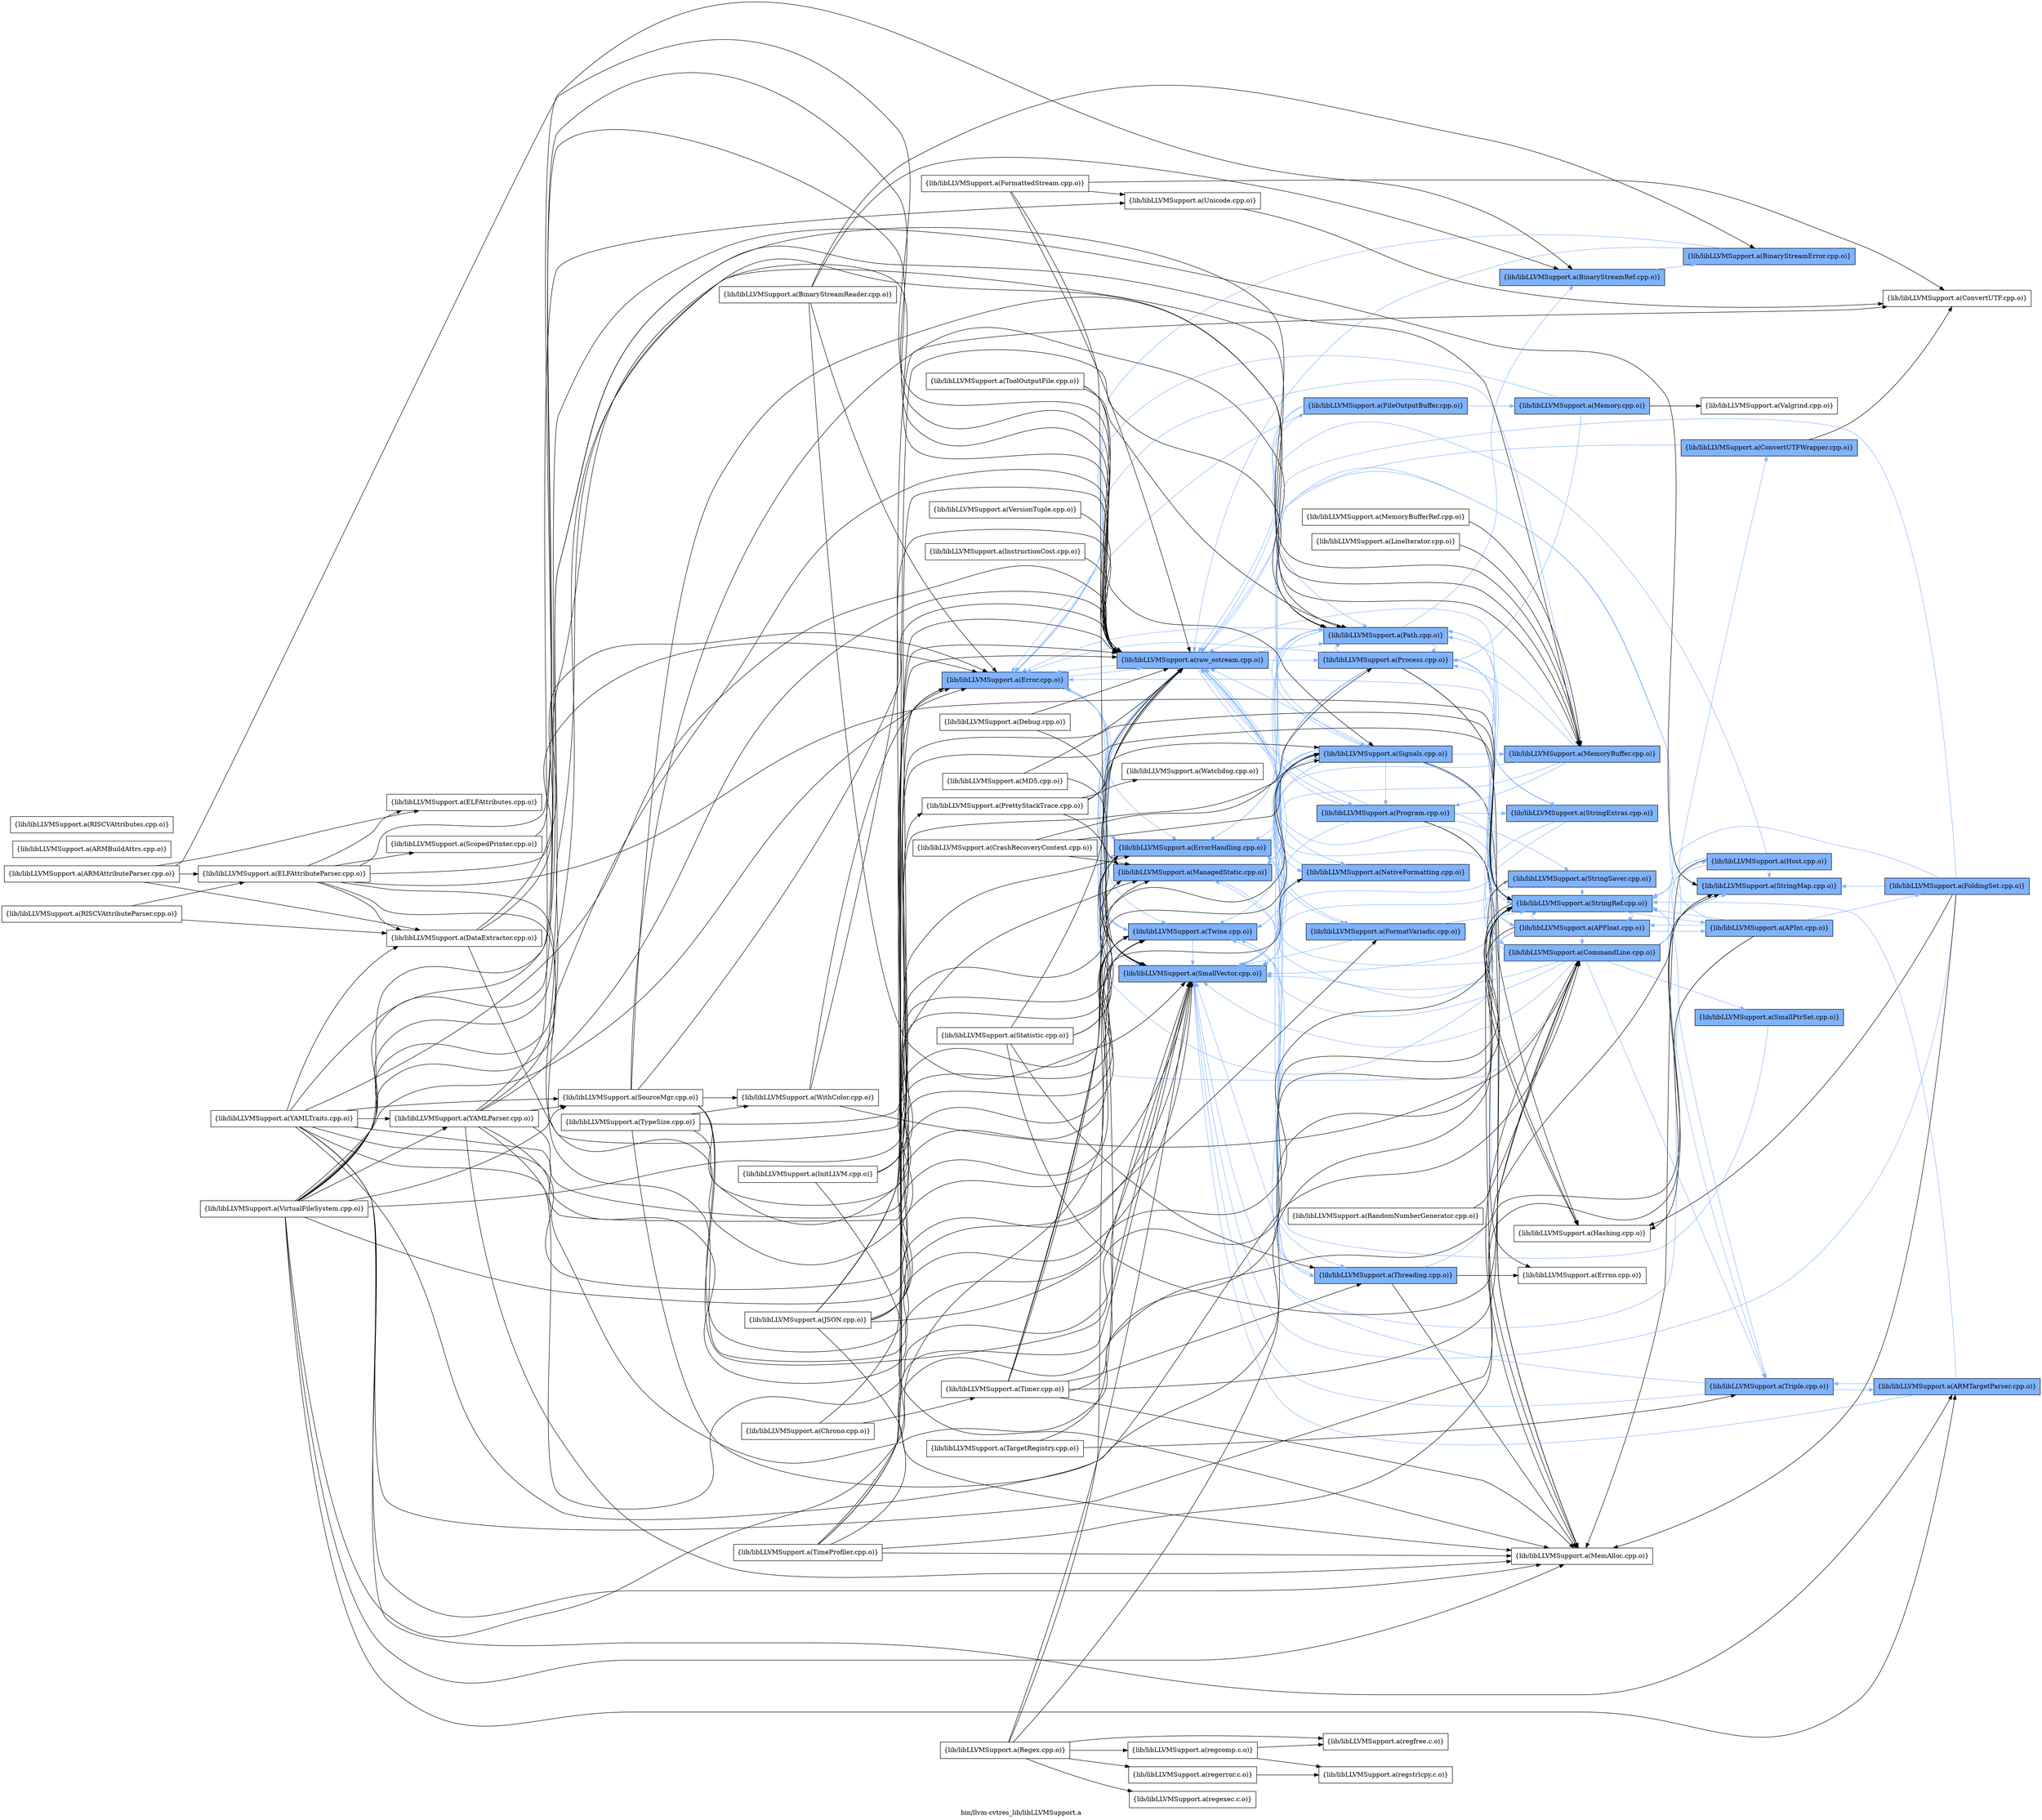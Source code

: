 digraph "bin/llvm-cvtres_lib/libLLVMSupport.a" {
	label="bin/llvm-cvtres_lib/libLLVMSupport.a";
	rankdir=LR;
	{ rank=same; Node0x55a09fee0768;  }
	{ rank=same; Node0x55a09fee4cc8; Node0x55a09fee7978; Node0x55a09fee67a8; Node0x55a09fee5c68; Node0x55a09fee2bf8;  }
	{ rank=same; Node0x55a09fee7748; Node0x55a09fee7bf8; Node0x55a09fee8f08; Node0x55a09fee8c38; Node0x55a09fee16b8; Node0x55a09fee4368; Node0x55a09fee5498; Node0x55a09fee6b68;  }
	{ rank=same; Node0x55a09fee7fb8; Node0x55a09fee77e8; Node0x55a09fee7f68; Node0x55a09fee4458; Node0x55a09fee6c08; Node0x55a09fee3be8; Node0x55a09fee78d8; Node0x55a09fee4188; Node0x55a09fee9778; Node0x55a09fee6398; Node0x55a09fee5178;  }
	{ rank=same; Node0x55a09fee8788; Node0x55a09fee64d8; Node0x55a09fee4ea8; Node0x55a09fee9098; Node0x55a09fee4818; Node0x55a09fee3558; Node0x55a09fee82d8; Node0x55a09fee69d8;  }
	{ rank=same; Node0x55a09fee0768;  }
	{ rank=same; Node0x55a09fee4cc8; Node0x55a09fee7978; Node0x55a09fee67a8; Node0x55a09fee5c68; Node0x55a09fee2bf8;  }
	{ rank=same; Node0x55a09fee7748; Node0x55a09fee7bf8; Node0x55a09fee8f08; Node0x55a09fee8c38; Node0x55a09fee16b8; Node0x55a09fee4368; Node0x55a09fee5498; Node0x55a09fee6b68;  }
	{ rank=same; Node0x55a09fee7fb8; Node0x55a09fee77e8; Node0x55a09fee7f68; Node0x55a09fee4458; Node0x55a09fee6c08; Node0x55a09fee3be8; Node0x55a09fee78d8; Node0x55a09fee4188; Node0x55a09fee9778; Node0x55a09fee6398; Node0x55a09fee5178;  }
	{ rank=same; Node0x55a09fee8788; Node0x55a09fee64d8; Node0x55a09fee4ea8; Node0x55a09fee9098; Node0x55a09fee4818; Node0x55a09fee3558; Node0x55a09fee82d8; Node0x55a09fee69d8;  }

	Node0x55a09fee0768 [shape=record,shape=box,group=1,style=filled,fillcolor="0.600000 0.5 1",label="{lib/libLLVMSupport.a(Error.cpp.o)}"];
	Node0x55a09fee0768 -> Node0x55a09fee4cc8[color="0.600000 0.5 1"];
	Node0x55a09fee0768 -> Node0x55a09fee7978[color="0.600000 0.5 1"];
	Node0x55a09fee0768 -> Node0x55a09fee67a8[color="0.600000 0.5 1"];
	Node0x55a09fee0768 -> Node0x55a09fee5c68[color="0.600000 0.5 1"];
	Node0x55a09fee0768 -> Node0x55a09fee2bf8[color="0.600000 0.5 1"];
	Node0x55a09fee8f08 [shape=record,shape=box,group=1,style=filled,fillcolor="0.600000 0.5 1",label="{lib/libLLVMSupport.a(FileOutputBuffer.cpp.o)}"];
	Node0x55a09fee8f08 -> Node0x55a09fee0768[color="0.600000 0.5 1"];
	Node0x55a09fee8f08 -> Node0x55a09fee2bf8[color="0.600000 0.5 1"];
	Node0x55a09fee8f08 -> Node0x55a09fee3be8[color="0.600000 0.5 1"];
	Node0x55a09fee8f08 -> Node0x55a09fee4368[color="0.600000 0.5 1"];
	Node0x55a09fee9a98 [shape=record,shape=box,group=0,label="{lib/libLLVMSupport.a(InitLLVM.cpp.o)}"];
	Node0x55a09fee9a98 -> Node0x55a09fee4cc8;
	Node0x55a09fee9a98 -> Node0x55a09fee7978;
	Node0x55a09fee9a98 -> Node0x55a09fee77e8;
	Node0x55a09fee9a98 -> Node0x55a09fee2338;
	Node0x55a09fee9a98 -> Node0x55a09fee7748;
	Node0x55a09fee77e8 [shape=record,shape=box,group=0,label="{lib/libLLVMSupport.a(MemAlloc.cpp.o)}"];
	Node0x55a09fee6a78 [shape=record,shape=box,group=0,label="{lib/libLLVMSupport.a(ScopedPrinter.cpp.o)}"];
	Node0x55a09fee6a78 -> Node0x55a09fee2bf8;
	Node0x55a09fee67a8 [shape=record,shape=box,group=1,style=filled,fillcolor="0.600000 0.5 1",label="{lib/libLLVMSupport.a(SmallVector.cpp.o)}"];
	Node0x55a09fee67a8 -> Node0x55a09fee4cc8[color="0.600000 0.5 1"];
	Node0x55a09fee4458 [shape=record,shape=box,group=1,style=filled,fillcolor="0.600000 0.5 1",label="{lib/libLLVMSupport.a(StringRef.cpp.o)}"];
	Node0x55a09fee4458 -> Node0x55a09fee0768[color="0.600000 0.5 1"];
	Node0x55a09fee4458 -> Node0x55a09fee67a8[color="0.600000 0.5 1"];
	Node0x55a09fee4458 -> Node0x55a09fee4188[color="0.600000 0.5 1"];
	Node0x55a09fee4458 -> Node0x55a09fee3558[color="0.600000 0.5 1"];
	Node0x55a09fee4458 -> Node0x55a09fee9778;
	Node0x55a09fee5c68 [shape=record,shape=box,group=1,style=filled,fillcolor="0.600000 0.5 1",label="{lib/libLLVMSupport.a(Twine.cpp.o)}"];
	Node0x55a09fee5c68 -> Node0x55a09fee67a8[color="0.600000 0.5 1"];
	Node0x55a09fee5c68 -> Node0x55a09fee2bf8[color="0.600000 0.5 1"];
	Node0x55a09fee2bf8 [shape=record,shape=box,group=1,style=filled,fillcolor="0.600000 0.5 1",label="{lib/libLLVMSupport.a(raw_ostream.cpp.o)}"];
	Node0x55a09fee2bf8 -> Node0x55a09fee0768[color="0.600000 0.5 1"];
	Node0x55a09fee2bf8 -> Node0x55a09fee4cc8[color="0.600000 0.5 1"];
	Node0x55a09fee2bf8 -> Node0x55a09fee8f08[color="0.600000 0.5 1"];
	Node0x55a09fee2bf8 -> Node0x55a09fee8c38[color="0.600000 0.5 1"];
	Node0x55a09fee2bf8 -> Node0x55a09fee16b8[color="0.600000 0.5 1"];
	Node0x55a09fee2bf8 -> Node0x55a09fee67a8[color="0.600000 0.5 1"];
	Node0x55a09fee2bf8 -> Node0x55a09fee5c68[color="0.600000 0.5 1"];
	Node0x55a09fee2bf8 -> Node0x55a09fee4368[color="0.600000 0.5 1"];
	Node0x55a09fee2bf8 -> Node0x55a09fee5498[color="0.600000 0.5 1"];
	Node0x55a09fee2bf8 -> Node0x55a09fee6b68[color="0.600000 0.5 1"];
	Node0x55a09fee4368 [shape=record,shape=box,group=1,style=filled,fillcolor="0.600000 0.5 1",label="{lib/libLLVMSupport.a(Path.cpp.o)}"];
	Node0x55a09fee4368 -> Node0x55a09fee78d8[color="0.600000 0.5 1"];
	Node0x55a09fee4368 -> Node0x55a09fee0768[color="0.600000 0.5 1"];
	Node0x55a09fee4368 -> Node0x55a09fee67a8[color="0.600000 0.5 1"];
	Node0x55a09fee4368 -> Node0x55a09fee4458[color="0.600000 0.5 1"];
	Node0x55a09fee4368 -> Node0x55a09fee5c68[color="0.600000 0.5 1"];
	Node0x55a09fee4368 -> Node0x55a09fee5498[color="0.600000 0.5 1"];
	Node0x55a09fee4368 -> Node0x55a09fee7748[color="0.600000 0.5 1"];
	Node0x55a09fee7f68 [shape=record,shape=box,group=1,style=filled,fillcolor="0.600000 0.5 1",label="{lib/libLLVMSupport.a(MemoryBuffer.cpp.o)}"];
	Node0x55a09fee7f68 -> Node0x55a09fee0768[color="0.600000 0.5 1"];
	Node0x55a09fee7f68 -> Node0x55a09fee67a8[color="0.600000 0.5 1"];
	Node0x55a09fee7f68 -> Node0x55a09fee5c68[color="0.600000 0.5 1"];
	Node0x55a09fee7f68 -> Node0x55a09fee4368[color="0.600000 0.5 1"];
	Node0x55a09fee7f68 -> Node0x55a09fee5498[color="0.600000 0.5 1"];
	Node0x55a09fee7f68 -> Node0x55a09fee6b68[color="0.600000 0.5 1"];
	Node0x55a09fee7978 [shape=record,shape=box,group=1,style=filled,fillcolor="0.600000 0.5 1",label="{lib/libLLVMSupport.a(ManagedStatic.cpp.o)}"];
	Node0x55a09fee7978 -> Node0x55a09fee7bf8[color="0.600000 0.5 1"];
	Node0x55a09fee4cc8 [shape=record,shape=box,group=1,style=filled,fillcolor="0.600000 0.5 1",label="{lib/libLLVMSupport.a(ErrorHandling.cpp.o)}"];
	Node0x55a09fee4cc8 -> Node0x55a09fee5c68[color="0.600000 0.5 1"];
	Node0x55a09fee4cc8 -> Node0x55a09fee2bf8[color="0.600000 0.5 1"];
	Node0x55a09fee4cc8 -> Node0x55a09fee7748[color="0.600000 0.5 1"];
	Node0x55a09fee9098 [shape=record,shape=box,group=1,style=filled,fillcolor="0.600000 0.5 1",label="{lib/libLLVMSupport.a(Triple.cpp.o)}"];
	Node0x55a09fee9098 -> Node0x55a09fee67a8[color="0.600000 0.5 1"];
	Node0x55a09fee9098 -> Node0x55a09fee4458[color="0.600000 0.5 1"];
	Node0x55a09fee9098 -> Node0x55a09fee5808[color="0.600000 0.5 1"];
	Node0x55a09fee9098 -> Node0x55a09fee5c68[color="0.600000 0.5 1"];
	Node0x55a09fee92c8 [shape=record,shape=box,group=0,label="{lib/libLLVMSupport.a(DataExtractor.cpp.o)}"];
	Node0x55a09fee92c8 -> Node0x55a09fee0768;
	Node0x55a09fee92c8 -> Node0x55a09fee4458;
	Node0x55a09fee92c8 -> Node0x55a09fee2bf8;
	Node0x55a09fee4818 [shape=record,shape=box,group=1,style=filled,fillcolor="0.600000 0.5 1",label="{lib/libLLVMSupport.a(Host.cpp.o)}"];
	Node0x55a09fee4818 -> Node0x55a09fee77e8;
	Node0x55a09fee4818 -> Node0x55a09fee4ea8[color="0.600000 0.5 1"];
	Node0x55a09fee4818 -> Node0x55a09fee4458[color="0.600000 0.5 1"];
	Node0x55a09fee4818 -> Node0x55a09fee9098[color="0.600000 0.5 1"];
	Node0x55a09fee4818 -> Node0x55a09fee2bf8[color="0.600000 0.5 1"];
	Node0x55a09fee64d8 [shape=record,shape=box,group=1,style=filled,fillcolor="0.600000 0.5 1",label="{lib/libLLVMSupport.a(SmallPtrSet.cpp.o)}"];
	Node0x55a09fee64d8 -> Node0x55a09fee4cc8[color="0.600000 0.5 1"];
	Node0x55a09fee5178 [shape=record,shape=box,group=1,style=filled,fillcolor="0.600000 0.5 1",label="{lib/libLLVMSupport.a(StringSaver.cpp.o)}"];
	Node0x55a09fee5178 -> Node0x55a09fee77e8;
	Node0x55a09fee5178 -> Node0x55a09fee67a8[color="0.600000 0.5 1"];
	Node0x55a09fee5178 -> Node0x55a09fee4458[color="0.600000 0.5 1"];
	Node0x55a09fee54e8 [shape=record,shape=box,group=0,label="{lib/libLLVMSupport.a(TypeSize.cpp.o)}"];
	Node0x55a09fee54e8 -> Node0x55a09fee7fb8;
	Node0x55a09fee54e8 -> Node0x55a09fee4cc8;
	Node0x55a09fee54e8 -> Node0x55a09fee63e8;
	Node0x55a09fee54e8 -> Node0x55a09fee2bf8;
	Node0x55a09fee8788 [shape=record,shape=box,group=1,style=filled,fillcolor="0.600000 0.5 1",label="{lib/libLLVMSupport.a(ConvertUTFWrapper.cpp.o)}"];
	Node0x55a09fee8788 -> Node0x55a09fee8b48;
	Node0x55a09fee8788 -> Node0x55a09fee67a8[color="0.600000 0.5 1"];
	Node0x55a09fee6028 [shape=record,shape=box,group=0,label="{lib/libLLVMSupport.a(SourceMgr.cpp.o)}"];
	Node0x55a09fee6028 -> Node0x55a09fee7f68;
	Node0x55a09fee6028 -> Node0x55a09fee67a8;
	Node0x55a09fee6028 -> Node0x55a09fee4458;
	Node0x55a09fee6028 -> Node0x55a09fee5c68;
	Node0x55a09fee6028 -> Node0x55a09fee63e8;
	Node0x55a09fee6028 -> Node0x55a09fee2bf8;
	Node0x55a09fee6028 -> Node0x55a09fee4368;
	Node0x55a09fee79c8 [shape=record,shape=box,group=0,label="{lib/libLLVMSupport.a(TargetRegistry.cpp.o)}"];
	Node0x55a09fee79c8 -> Node0x55a09fee9098;
	Node0x55a09fee79c8 -> Node0x55a09fee2bf8;
	Node0x55a09fee26a8 [shape=record,shape=box,group=0,label="{lib/libLLVMSupport.a(ARMBuildAttrs.cpp.o)}"];
	Node0x55a09fee62a8 [shape=record,shape=box,group=0,label="{lib/libLLVMSupport.a(ARMAttributeParser.cpp.o)}"];
	Node0x55a09fee62a8 -> Node0x55a09fee92c8;
	Node0x55a09fee62a8 -> Node0x55a09fee9b88;
	Node0x55a09fee62a8 -> Node0x55a09fee0538;
	Node0x55a09fee62a8 -> Node0x55a09fee2bf8;
	Node0x55a09fee9b88 [shape=record,shape=box,group=0,label="{lib/libLLVMSupport.a(ELFAttributeParser.cpp.o)}"];
	Node0x55a09fee9b88 -> Node0x55a09fee92c8;
	Node0x55a09fee9b88 -> Node0x55a09fee0538;
	Node0x55a09fee9b88 -> Node0x55a09fee0768;
	Node0x55a09fee9b88 -> Node0x55a09fee6a78;
	Node0x55a09fee9b88 -> Node0x55a09fee67a8;
	Node0x55a09fee9b88 -> Node0x55a09fee4458;
	Node0x55a09fee9b88 -> Node0x55a09fee5c68;
	Node0x55a09fee9b88 -> Node0x55a09fee2bf8;
	Node0x55a09fee1a78 [shape=record,shape=box,group=0,label="{lib/libLLVMSupport.a(RISCVAttributes.cpp.o)}"];
	Node0x55a09fee7dd8 [shape=record,shape=box,group=0,label="{lib/libLLVMSupport.a(RISCVAttributeParser.cpp.o)}"];
	Node0x55a09fee7dd8 -> Node0x55a09fee92c8;
	Node0x55a09fee7dd8 -> Node0x55a09fee9b88;
	Node0x55a09fee6f78 [shape=record,shape=box,group=0,label="{lib/libLLVMSupport.a(BinaryStreamReader.cpp.o)}"];
	Node0x55a09fee6f78 -> Node0x55a09fee69d8;
	Node0x55a09fee6f78 -> Node0x55a09fee78d8;
	Node0x55a09fee6f78 -> Node0x55a09fee0768;
	Node0x55a09fee6f78 -> Node0x55a09fee67a8;
	Node0x55a09fee4ea8 [shape=record,shape=box,group=1,style=filled,fillcolor="0.600000 0.5 1",label="{lib/libLLVMSupport.a(StringMap.cpp.o)}"];
	Node0x55a09fee4ea8 -> Node0x55a09fee4cc8[color="0.600000 0.5 1"];
	Node0x55a09fee69d8 [shape=record,shape=box,group=1,style=filled,fillcolor="0.600000 0.5 1",label="{lib/libLLVMSupport.a(BinaryStreamError.cpp.o)}"];
	Node0x55a09fee69d8 -> Node0x55a09fee0768[color="0.600000 0.5 1"];
	Node0x55a09fee69d8 -> Node0x55a09fee2bf8[color="0.600000 0.5 1"];
	Node0x55a09fee78d8 [shape=record,shape=box,group=1,style=filled,fillcolor="0.600000 0.5 1",label="{lib/libLLVMSupport.a(BinaryStreamRef.cpp.o)}"];
	Node0x55a09fee78d8 -> Node0x55a09fee69d8[color="0.600000 0.5 1"];
	Node0x55a09fee8c38 [shape=record,shape=box,group=1,style=filled,fillcolor="0.600000 0.5 1",label="{lib/libLLVMSupport.a(FormatVariadic.cpp.o)}"];
	Node0x55a09fee8c38 -> Node0x55a09fee67a8[color="0.600000 0.5 1"];
	Node0x55a09fee8c38 -> Node0x55a09fee4458[color="0.600000 0.5 1"];
	Node0x55a09fee16b8 [shape=record,shape=box,group=1,style=filled,fillcolor="0.600000 0.5 1",label="{lib/libLLVMSupport.a(NativeFormatting.cpp.o)}"];
	Node0x55a09fee16b8 -> Node0x55a09fee67a8[color="0.600000 0.5 1"];
	Node0x55a09fee16b8 -> Node0x55a09fee2bf8[color="0.600000 0.5 1"];
	Node0x55a09fee0538 [shape=record,shape=box,group=0,label="{lib/libLLVMSupport.a(ELFAttributes.cpp.o)}"];
	Node0x55a09fee7fb8 [shape=record,shape=box,group=1,style=filled,fillcolor="0.600000 0.5 1",label="{lib/libLLVMSupport.a(CommandLine.cpp.o)}"];
	Node0x55a09fee7fb8 -> Node0x55a09fee8788[color="0.600000 0.5 1"];
	Node0x55a09fee7fb8 -> Node0x55a09fee0768[color="0.600000 0.5 1"];
	Node0x55a09fee7fb8 -> Node0x55a09fee4cc8[color="0.600000 0.5 1"];
	Node0x55a09fee7fb8 -> Node0x55a09fee7978[color="0.600000 0.5 1"];
	Node0x55a09fee7fb8 -> Node0x55a09fee77e8;
	Node0x55a09fee7fb8 -> Node0x55a09fee64d8[color="0.600000 0.5 1"];
	Node0x55a09fee7fb8 -> Node0x55a09fee67a8[color="0.600000 0.5 1"];
	Node0x55a09fee7fb8 -> Node0x55a09fee4ea8[color="0.600000 0.5 1"];
	Node0x55a09fee7fb8 -> Node0x55a09fee5178[color="0.600000 0.5 1"];
	Node0x55a09fee7fb8 -> Node0x55a09fee4458[color="0.600000 0.5 1"];
	Node0x55a09fee7fb8 -> Node0x55a09fee9098[color="0.600000 0.5 1"];
	Node0x55a09fee7fb8 -> Node0x55a09fee5c68[color="0.600000 0.5 1"];
	Node0x55a09fee7fb8 -> Node0x55a09fee2bf8[color="0.600000 0.5 1"];
	Node0x55a09fee7fb8 -> Node0x55a09fee4818[color="0.600000 0.5 1"];
	Node0x55a09fee7fb8 -> Node0x55a09fee4368[color="0.600000 0.5 1"];
	Node0x55a09fee8b48 [shape=record,shape=box,group=0,label="{lib/libLLVMSupport.a(ConvertUTF.cpp.o)}"];
	Node0x55a09fee7748 [shape=record,shape=box,group=1,style=filled,fillcolor="0.600000 0.5 1",label="{lib/libLLVMSupport.a(Signals.cpp.o)}"];
	Node0x55a09fee7748 -> Node0x55a09fee7fb8[color="0.600000 0.5 1"];
	Node0x55a09fee7748 -> Node0x55a09fee4cc8[color="0.600000 0.5 1"];
	Node0x55a09fee7748 -> Node0x55a09fee8c38[color="0.600000 0.5 1"];
	Node0x55a09fee7748 -> Node0x55a09fee7978[color="0.600000 0.5 1"];
	Node0x55a09fee7748 -> Node0x55a09fee77e8;
	Node0x55a09fee7748 -> Node0x55a09fee7f68[color="0.600000 0.5 1"];
	Node0x55a09fee7748 -> Node0x55a09fee16b8[color="0.600000 0.5 1"];
	Node0x55a09fee7748 -> Node0x55a09fee67a8[color="0.600000 0.5 1"];
	Node0x55a09fee7748 -> Node0x55a09fee4458[color="0.600000 0.5 1"];
	Node0x55a09fee7748 -> Node0x55a09fee5c68[color="0.600000 0.5 1"];
	Node0x55a09fee7748 -> Node0x55a09fee2bf8[color="0.600000 0.5 1"];
	Node0x55a09fee7748 -> Node0x55a09fee4368[color="0.600000 0.5 1"];
	Node0x55a09fee7748 -> Node0x55a09fee6b68[color="0.600000 0.5 1"];
	Node0x55a09fee7748 -> Node0x55a09fee7bf8[color="0.600000 0.5 1"];
	Node0x55a09fee5e48 [shape=record,shape=box,group=0,label="{lib/libLLVMSupport.a(Debug.cpp.o)}"];
	Node0x55a09fee5e48 -> Node0x55a09fee7978;
	Node0x55a09fee5e48 -> Node0x55a09fee2bf8;
	Node0x55a09fee3be8 [shape=record,shape=box,group=1,style=filled,fillcolor="0.600000 0.5 1",label="{lib/libLLVMSupport.a(Memory.cpp.o)}"];
	Node0x55a09fee3be8 -> Node0x55a09fee0768[color="0.600000 0.5 1"];
	Node0x55a09fee3be8 -> Node0x55a09fee5498[color="0.600000 0.5 1"];
	Node0x55a09fee3be8 -> Node0x55a09fee82d8;
	Node0x55a09fee2338 [shape=record,shape=box,group=0,label="{lib/libLLVMSupport.a(PrettyStackTrace.cpp.o)}"];
	Node0x55a09fee2338 -> Node0x55a09fee67a8;
	Node0x55a09fee2338 -> Node0x55a09fee2bf8;
	Node0x55a09fee2338 -> Node0x55a09fee7748;
	Node0x55a09fee2338 -> Node0x55a09fee89b8;
	Node0x55a09fee7bf8 [shape=record,shape=box,group=1,style=filled,fillcolor="0.600000 0.5 1",label="{lib/libLLVMSupport.a(Threading.cpp.o)}"];
	Node0x55a09fee7bf8 -> Node0x55a09fee4cc8[color="0.600000 0.5 1"];
	Node0x55a09fee7bf8 -> Node0x55a09fee77e8;
	Node0x55a09fee7bf8 -> Node0x55a09fee67a8[color="0.600000 0.5 1"];
	Node0x55a09fee7bf8 -> Node0x55a09fee4458[color="0.600000 0.5 1"];
	Node0x55a09fee7bf8 -> Node0x55a09fee5c68[color="0.600000 0.5 1"];
	Node0x55a09fee7bf8 -> Node0x55a09fee6c08;
	Node0x55a09fee5498 [shape=record,shape=box,group=1,style=filled,fillcolor="0.600000 0.5 1",label="{lib/libLLVMSupport.a(Process.cpp.o)}"];
	Node0x55a09fee5498 -> Node0x55a09fee0768[color="0.600000 0.5 1"];
	Node0x55a09fee5498 -> Node0x55a09fee7978[color="0.600000 0.5 1"];
	Node0x55a09fee5498 -> Node0x55a09fee67a8[color="0.600000 0.5 1"];
	Node0x55a09fee5498 -> Node0x55a09fee4458[color="0.600000 0.5 1"];
	Node0x55a09fee5498 -> Node0x55a09fee4188[color="0.600000 0.5 1"];
	Node0x55a09fee5498 -> Node0x55a09fee9778;
	Node0x55a09fee5498 -> Node0x55a09fee4368[color="0.600000 0.5 1"];
	Node0x55a09fee5498 -> Node0x55a09fee6398[color="0.600000 0.5 1"];
	Node0x55a09fee6b68 [shape=record,shape=box,group=1,style=filled,fillcolor="0.600000 0.5 1",label="{lib/libLLVMSupport.a(Program.cpp.o)}"];
	Node0x55a09fee6b68 -> Node0x55a09fee77e8;
	Node0x55a09fee6b68 -> Node0x55a09fee67a8[color="0.600000 0.5 1"];
	Node0x55a09fee6b68 -> Node0x55a09fee5178[color="0.600000 0.5 1"];
	Node0x55a09fee6b68 -> Node0x55a09fee4458[color="0.600000 0.5 1"];
	Node0x55a09fee6b68 -> Node0x55a09fee2bf8[color="0.600000 0.5 1"];
	Node0x55a09fee6b68 -> Node0x55a09fee4368[color="0.600000 0.5 1"];
	Node0x55a09fee6b68 -> Node0x55a09fee6398[color="0.600000 0.5 1"];
	Node0x55a09fee6b68 -> Node0x55a09fee6c08;
	Node0x55a09fee89b8 [shape=record,shape=box,group=0,label="{lib/libLLVMSupport.a(Watchdog.cpp.o)}"];
	Node0x55a09fee63e8 [shape=record,shape=box,group=0,label="{lib/libLLVMSupport.a(WithColor.cpp.o)}"];
	Node0x55a09fee63e8 -> Node0x55a09fee7fb8;
	Node0x55a09fee63e8 -> Node0x55a09fee0768;
	Node0x55a09fee63e8 -> Node0x55a09fee2bf8;
	Node0x55a09fee4188 [shape=record,shape=box,group=1,style=filled,fillcolor="0.600000 0.5 1",label="{lib/libLLVMSupport.a(APFloat.cpp.o)}"];
	Node0x55a09fee4188 -> Node0x55a09fee7fb8[color="0.600000 0.5 1"];
	Node0x55a09fee4188 -> Node0x55a09fee0768[color="0.600000 0.5 1"];
	Node0x55a09fee4188 -> Node0x55a09fee67a8[color="0.600000 0.5 1"];
	Node0x55a09fee4188 -> Node0x55a09fee4458[color="0.600000 0.5 1"];
	Node0x55a09fee4188 -> Node0x55a09fee3558[color="0.600000 0.5 1"];
	Node0x55a09fee4188 -> Node0x55a09fee9778;
	Node0x55a09fee4188 -> Node0x55a09fee2bf8[color="0.600000 0.5 1"];
	Node0x55a09fee3558 [shape=record,shape=box,group=1,style=filled,fillcolor="0.600000 0.5 1",label="{lib/libLLVMSupport.a(APInt.cpp.o)}"];
	Node0x55a09fee3558 -> Node0x55a09fee67a8[color="0.600000 0.5 1"];
	Node0x55a09fee3558 -> Node0x55a09fee4458[color="0.600000 0.5 1"];
	Node0x55a09fee3558 -> Node0x55a09fee4188[color="0.600000 0.5 1"];
	Node0x55a09fee3558 -> Node0x55a09fee3148[color="0.600000 0.5 1"];
	Node0x55a09fee3558 -> Node0x55a09fee9778;
	Node0x55a09fee3558 -> Node0x55a09fee2bf8[color="0.600000 0.5 1"];
	Node0x55a09fee9778 [shape=record,shape=box,group=0,label="{lib/libLLVMSupport.a(Hashing.cpp.o)}"];
	Node0x55a09fee3148 [shape=record,shape=box,group=1,style=filled,fillcolor="0.600000 0.5 1",label="{lib/libLLVMSupport.a(FoldingSet.cpp.o)}"];
	Node0x55a09fee3148 -> Node0x55a09fee4cc8[color="0.600000 0.5 1"];
	Node0x55a09fee3148 -> Node0x55a09fee77e8;
	Node0x55a09fee3148 -> Node0x55a09fee67a8[color="0.600000 0.5 1"];
	Node0x55a09fee3148 -> Node0x55a09fee4ea8[color="0.600000 0.5 1"];
	Node0x55a09fee3148 -> Node0x55a09fee4458[color="0.600000 0.5 1"];
	Node0x55a09fee3148 -> Node0x55a09fee9778;
	Node0x55a09fee5808 [shape=record,shape=box,group=1,style=filled,fillcolor="0.600000 0.5 1",label="{lib/libLLVMSupport.a(ARMTargetParser.cpp.o)}"];
	Node0x55a09fee5808 -> Node0x55a09fee67a8[color="0.600000 0.5 1"];
	Node0x55a09fee5808 -> Node0x55a09fee4458[color="0.600000 0.5 1"];
	Node0x55a09fee5808 -> Node0x55a09fee9098[color="0.600000 0.5 1"];
	Node0x55a09fee6bb8 [shape=record,shape=box,group=0,label="{lib/libLLVMSupport.a(VirtualFileSystem.cpp.o)}"];
	Node0x55a09fee6bb8 -> Node0x55a09fee78d8;
	Node0x55a09fee6bb8 -> Node0x55a09fee0768;
	Node0x55a09fee6bb8 -> Node0x55a09fee77e8;
	Node0x55a09fee6bb8 -> Node0x55a09fee7f68;
	Node0x55a09fee6bb8 -> Node0x55a09fee67a8;
	Node0x55a09fee6bb8 -> Node0x55a09fee6028;
	Node0x55a09fee6bb8 -> Node0x55a09fee4ea8;
	Node0x55a09fee6bb8 -> Node0x55a09fee4458;
	Node0x55a09fee6bb8 -> Node0x55a09fee5808;
	Node0x55a09fee6bb8 -> Node0x55a09fee5c68;
	Node0x55a09fee6bb8 -> Node0x55a09fee66b8;
	Node0x55a09fee6bb8 -> Node0x55a09fee2bf8;
	Node0x55a09fee6bb8 -> Node0x55a09fee4368;
	Node0x55a09fee66b8 [shape=record,shape=box,group=0,label="{lib/libLLVMSupport.a(YAMLParser.cpp.o)}"];
	Node0x55a09fee66b8 -> Node0x55a09fee4cc8;
	Node0x55a09fee66b8 -> Node0x55a09fee77e8;
	Node0x55a09fee66b8 -> Node0x55a09fee7f68;
	Node0x55a09fee66b8 -> Node0x55a09fee67a8;
	Node0x55a09fee66b8 -> Node0x55a09fee6028;
	Node0x55a09fee66b8 -> Node0x55a09fee4458;
	Node0x55a09fee66b8 -> Node0x55a09fee2f18;
	Node0x55a09fee66b8 -> Node0x55a09fee2bf8;
	Node0x55a09fee2f18 [shape=record,shape=box,group=0,label="{lib/libLLVMSupport.a(Unicode.cpp.o)}"];
	Node0x55a09fee2f18 -> Node0x55a09fee8b48;
	Node0x55a09fee82d8 [shape=record,shape=box,group=0,label="{lib/libLLVMSupport.a(Valgrind.cpp.o)}"];
	Node0x55a09fee4b88 [shape=record,shape=box,group=0,label="{lib/libLLVMSupport.a(MD5.cpp.o)}"];
	Node0x55a09fee4b88 -> Node0x55a09fee67a8;
	Node0x55a09fee4b88 -> Node0x55a09fee2bf8;
	Node0x55a09fee6398 [shape=record,shape=box,group=1,style=filled,fillcolor="0.600000 0.5 1",label="{lib/libLLVMSupport.a(StringExtras.cpp.o)}"];
	Node0x55a09fee6398 -> Node0x55a09fee67a8[color="0.600000 0.5 1"];
	Node0x55a09fee6398 -> Node0x55a09fee4458[color="0.600000 0.5 1"];
	Node0x55a09fee6398 -> Node0x55a09fee2bf8[color="0.600000 0.5 1"];
	Node0x55a09fee5678 [shape=record,shape=box,group=0,label="{lib/libLLVMSupport.a(CrashRecoveryContext.cpp.o)}"];
	Node0x55a09fee5678 -> Node0x55a09fee7978;
	Node0x55a09fee5678 -> Node0x55a09fee5498;
	Node0x55a09fee5678 -> Node0x55a09fee7748;
	Node0x55a09fee6c08 [shape=record,shape=box,group=0,label="{lib/libLLVMSupport.a(Errno.cpp.o)}"];
	Node0x55a09fee99a8 [shape=record,shape=box,group=0,label="{lib/libLLVMSupport.a(MemoryBufferRef.cpp.o)}"];
	Node0x55a09fee99a8 -> Node0x55a09fee7f68;
	Node0x55a09fee6ac8 [shape=record,shape=box,group=0,label="{lib/libLLVMSupport.a(FormattedStream.cpp.o)}"];
	Node0x55a09fee6ac8 -> Node0x55a09fee8b48;
	Node0x55a09fee6ac8 -> Node0x55a09fee67a8;
	Node0x55a09fee6ac8 -> Node0x55a09fee2f18;
	Node0x55a09fee6ac8 -> Node0x55a09fee2bf8;
	Node0x55a09fee2748 [shape=record,shape=box,group=0,label="{lib/libLLVMSupport.a(Regex.cpp.o)}"];
	Node0x55a09fee2748 -> Node0x55a09fee67a8;
	Node0x55a09fee2748 -> Node0x55a09fee4458;
	Node0x55a09fee2748 -> Node0x55a09fee5c68;
	Node0x55a09fee2748 -> Node0x55a09fee2248;
	Node0x55a09fee2748 -> Node0x55a09fee1578;
	Node0x55a09fee2748 -> Node0x55a09fee0998;
	Node0x55a09fee2748 -> Node0x55a09fee0628;
	Node0x55a09fee2248 [shape=record,shape=box,group=0,label="{lib/libLLVMSupport.a(regcomp.c.o)}"];
	Node0x55a09fee2248 -> Node0x55a09fee17a8;
	Node0x55a09fee2248 -> Node0x55a09fee1578;
	Node0x55a09fee1578 [shape=record,shape=box,group=0,label="{lib/libLLVMSupport.a(regfree.c.o)}"];
	Node0x55a09fee0998 [shape=record,shape=box,group=0,label="{lib/libLLVMSupport.a(regerror.c.o)}"];
	Node0x55a09fee0998 -> Node0x55a09fee17a8;
	Node0x55a09fee0628 [shape=record,shape=box,group=0,label="{lib/libLLVMSupport.a(regexec.c.o)}"];
	Node0x55a09fee17a8 [shape=record,shape=box,group=0,label="{lib/libLLVMSupport.a(regstrlcpy.c.o)}"];
	Node0x55a09fee0218 [shape=record,shape=box,group=0,label="{lib/libLLVMSupport.a(InstructionCost.cpp.o)}"];
	Node0x55a09fee0218 -> Node0x55a09fee2bf8;
	Node0x55a09fee1168 [shape=record,shape=box,group=0,label="{lib/libLLVMSupport.a(ToolOutputFile.cpp.o)}"];
	Node0x55a09fee1168 -> Node0x55a09fee2bf8;
	Node0x55a09fee1168 -> Node0x55a09fee4368;
	Node0x55a09fee1168 -> Node0x55a09fee7748;
	Node0x55a09fee0fd8 [shape=record,shape=box,group=0,label="{lib/libLLVMSupport.a(RandomNumberGenerator.cpp.o)}"];
	Node0x55a09fee0fd8 -> Node0x55a09fee7fb8;
	Node0x55a09fee9318 [shape=record,shape=box,group=0,label="{lib/libLLVMSupport.a(Statistic.cpp.o)}"];
	Node0x55a09fee9318 -> Node0x55a09fee7fb8;
	Node0x55a09fee9318 -> Node0x55a09fee7978;
	Node0x55a09fee9318 -> Node0x55a09fee2bf8;
	Node0x55a09fee9318 -> Node0x55a09fee7748;
	Node0x55a09fee9318 -> Node0x55a09fee7bf8;
	Node0x55a09fee9958 [shape=record,shape=box,group=0,label="{lib/libLLVMSupport.a(Timer.cpp.o)}"];
	Node0x55a09fee9958 -> Node0x55a09fee7fb8;
	Node0x55a09fee9958 -> Node0x55a09fee7978;
	Node0x55a09fee9958 -> Node0x55a09fee77e8;
	Node0x55a09fee9958 -> Node0x55a09fee4ea8;
	Node0x55a09fee9958 -> Node0x55a09fee2bf8;
	Node0x55a09fee9958 -> Node0x55a09fee7748;
	Node0x55a09fee9958 -> Node0x55a09fee7bf8;
	Node0x55a09fee7298 [shape=record,shape=box,group=0,label="{lib/libLLVMSupport.a(TimeProfiler.cpp.o)}"];
	Node0x55a09fee7298 -> Node0x55a09fee0768;
	Node0x55a09fee7298 -> Node0x55a09fee77e8;
	Node0x55a09fee7298 -> Node0x55a09fee67a8;
	Node0x55a09fee7298 -> Node0x55a09fee4ea8;
	Node0x55a09fee7298 -> Node0x55a09fee5c68;
	Node0x55a09fee7298 -> Node0x55a09fee2bf8;
	Node0x55a09fee7298 -> Node0x55a09fee4368;
	Node0x55a09fee65c8 [shape=record,shape=box,group=0,label="{lib/libLLVMSupport.a(JSON.cpp.o)}"];
	Node0x55a09fee65c8 -> Node0x55a09fee8b48;
	Node0x55a09fee65c8 -> Node0x55a09fee0768;
	Node0x55a09fee65c8 -> Node0x55a09fee8c38;
	Node0x55a09fee65c8 -> Node0x55a09fee77e8;
	Node0x55a09fee65c8 -> Node0x55a09fee16b8;
	Node0x55a09fee65c8 -> Node0x55a09fee67a8;
	Node0x55a09fee65c8 -> Node0x55a09fee4458;
	Node0x55a09fee65c8 -> Node0x55a09fee5c68;
	Node0x55a09fee65c8 -> Node0x55a09fee2bf8;
	Node0x55a09fee5998 [shape=record,shape=box,group=0,label="{lib/libLLVMSupport.a(Chrono.cpp.o)}"];
	Node0x55a09fee5998 -> Node0x55a09fee2bf8;
	Node0x55a09fee5998 -> Node0x55a09fee9958;
	Node0x55a09fee03a8 [shape=record,shape=box,group=0,label="{lib/libLLVMSupport.a(YAMLTraits.cpp.o)}"];
	Node0x55a09fee03a8 -> Node0x55a09fee92c8;
	Node0x55a09fee03a8 -> Node0x55a09fee4cc8;
	Node0x55a09fee03a8 -> Node0x55a09fee77e8;
	Node0x55a09fee03a8 -> Node0x55a09fee7f68;
	Node0x55a09fee03a8 -> Node0x55a09fee67a8;
	Node0x55a09fee03a8 -> Node0x55a09fee6028;
	Node0x55a09fee03a8 -> Node0x55a09fee4ea8;
	Node0x55a09fee03a8 -> Node0x55a09fee4458;
	Node0x55a09fee03a8 -> Node0x55a09fee5808;
	Node0x55a09fee03a8 -> Node0x55a09fee5c68;
	Node0x55a09fee03a8 -> Node0x55a09fee66b8;
	Node0x55a09fee03a8 -> Node0x55a09fee2bf8;
	Node0x55a09fee1028 [shape=record,shape=box,group=0,label="{lib/libLLVMSupport.a(LineIterator.cpp.o)}"];
	Node0x55a09fee1028 -> Node0x55a09fee7f68;
	Node0x55a09fee06c8 [shape=record,shape=box,group=0,label="{lib/libLLVMSupport.a(VersionTuple.cpp.o)}"];
	Node0x55a09fee06c8 -> Node0x55a09fee2bf8;
}
